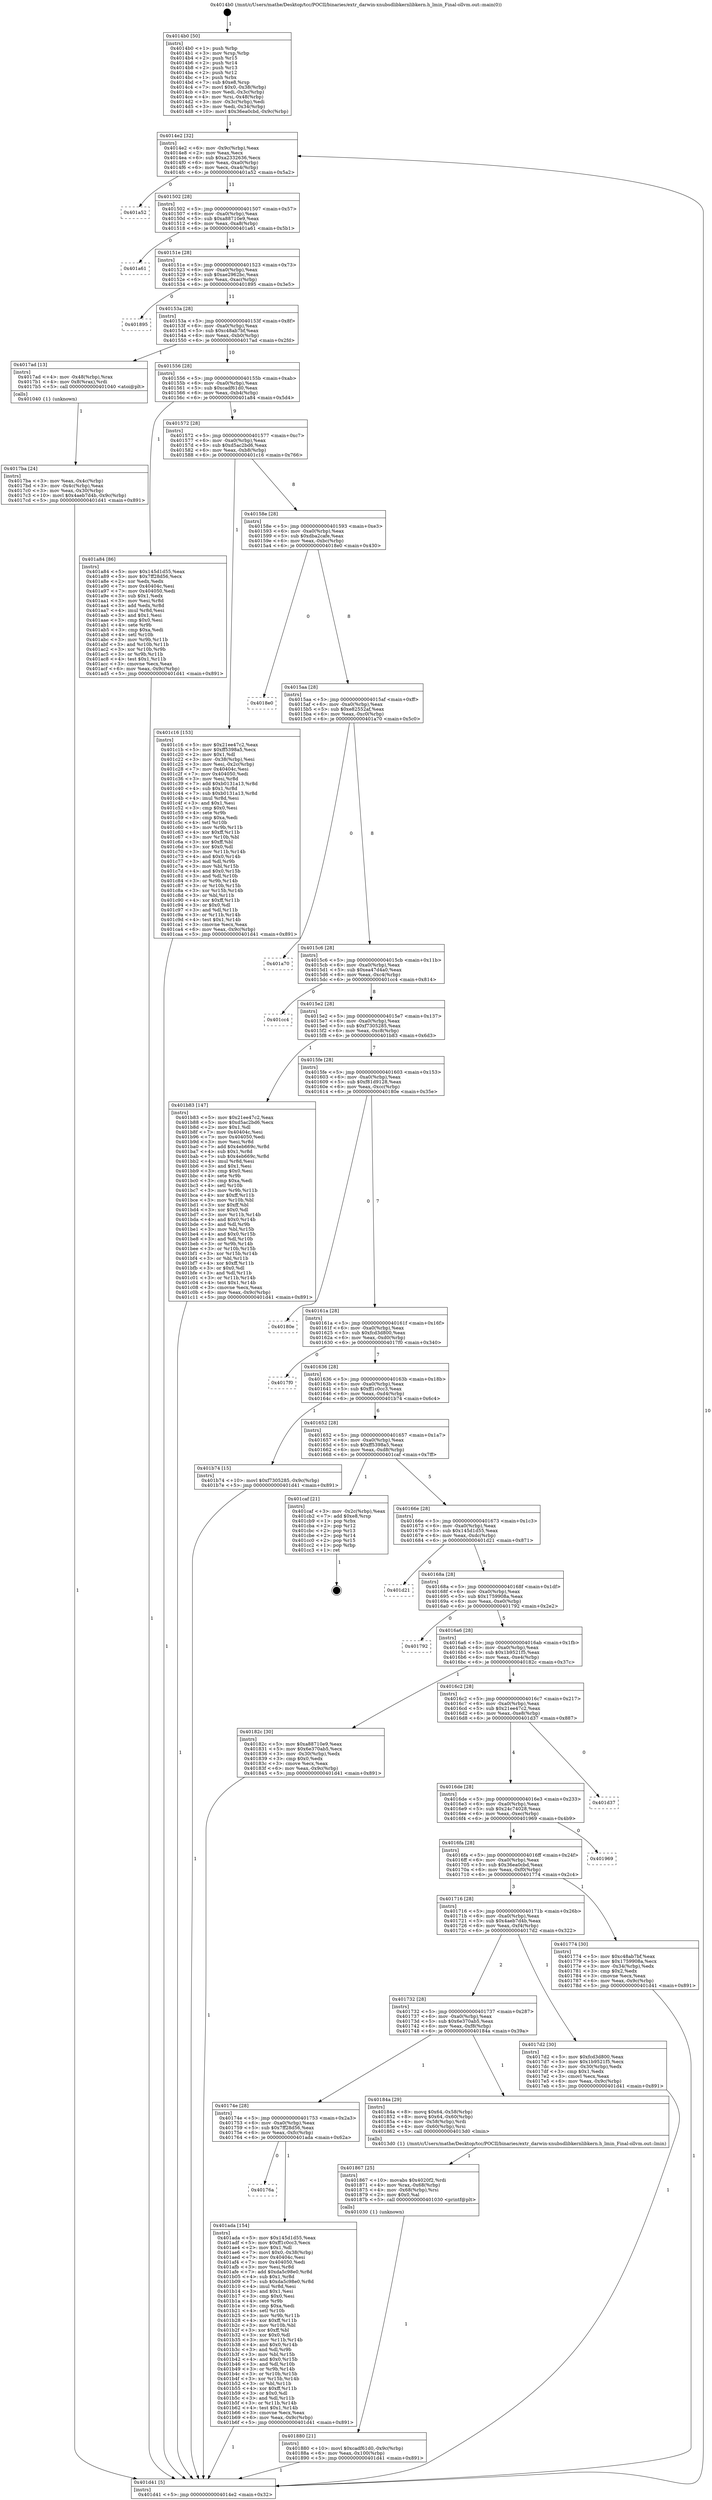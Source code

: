 digraph "0x4014b0" {
  label = "0x4014b0 (/mnt/c/Users/mathe/Desktop/tcc/POCII/binaries/extr_darwin-xnubsdlibkernlibkern.h_lmin_Final-ollvm.out::main(0))"
  labelloc = "t"
  node[shape=record]

  Entry [label="",width=0.3,height=0.3,shape=circle,fillcolor=black,style=filled]
  "0x4014e2" [label="{
     0x4014e2 [32]\l
     | [instrs]\l
     &nbsp;&nbsp;0x4014e2 \<+6\>: mov -0x9c(%rbp),%eax\l
     &nbsp;&nbsp;0x4014e8 \<+2\>: mov %eax,%ecx\l
     &nbsp;&nbsp;0x4014ea \<+6\>: sub $0xa2332636,%ecx\l
     &nbsp;&nbsp;0x4014f0 \<+6\>: mov %eax,-0xa0(%rbp)\l
     &nbsp;&nbsp;0x4014f6 \<+6\>: mov %ecx,-0xa4(%rbp)\l
     &nbsp;&nbsp;0x4014fc \<+6\>: je 0000000000401a52 \<main+0x5a2\>\l
  }"]
  "0x401a52" [label="{
     0x401a52\l
  }", style=dashed]
  "0x401502" [label="{
     0x401502 [28]\l
     | [instrs]\l
     &nbsp;&nbsp;0x401502 \<+5\>: jmp 0000000000401507 \<main+0x57\>\l
     &nbsp;&nbsp;0x401507 \<+6\>: mov -0xa0(%rbp),%eax\l
     &nbsp;&nbsp;0x40150d \<+5\>: sub $0xa88710e9,%eax\l
     &nbsp;&nbsp;0x401512 \<+6\>: mov %eax,-0xa8(%rbp)\l
     &nbsp;&nbsp;0x401518 \<+6\>: je 0000000000401a61 \<main+0x5b1\>\l
  }"]
  Exit [label="",width=0.3,height=0.3,shape=circle,fillcolor=black,style=filled,peripheries=2]
  "0x401a61" [label="{
     0x401a61\l
  }", style=dashed]
  "0x40151e" [label="{
     0x40151e [28]\l
     | [instrs]\l
     &nbsp;&nbsp;0x40151e \<+5\>: jmp 0000000000401523 \<main+0x73\>\l
     &nbsp;&nbsp;0x401523 \<+6\>: mov -0xa0(%rbp),%eax\l
     &nbsp;&nbsp;0x401529 \<+5\>: sub $0xae2962bc,%eax\l
     &nbsp;&nbsp;0x40152e \<+6\>: mov %eax,-0xac(%rbp)\l
     &nbsp;&nbsp;0x401534 \<+6\>: je 0000000000401895 \<main+0x3e5\>\l
  }"]
  "0x40176a" [label="{
     0x40176a\l
  }", style=dashed]
  "0x401895" [label="{
     0x401895\l
  }", style=dashed]
  "0x40153a" [label="{
     0x40153a [28]\l
     | [instrs]\l
     &nbsp;&nbsp;0x40153a \<+5\>: jmp 000000000040153f \<main+0x8f\>\l
     &nbsp;&nbsp;0x40153f \<+6\>: mov -0xa0(%rbp),%eax\l
     &nbsp;&nbsp;0x401545 \<+5\>: sub $0xc48ab7bf,%eax\l
     &nbsp;&nbsp;0x40154a \<+6\>: mov %eax,-0xb0(%rbp)\l
     &nbsp;&nbsp;0x401550 \<+6\>: je 00000000004017ad \<main+0x2fd\>\l
  }"]
  "0x401ada" [label="{
     0x401ada [154]\l
     | [instrs]\l
     &nbsp;&nbsp;0x401ada \<+5\>: mov $0x145d1d55,%eax\l
     &nbsp;&nbsp;0x401adf \<+5\>: mov $0xff1c0cc3,%ecx\l
     &nbsp;&nbsp;0x401ae4 \<+2\>: mov $0x1,%dl\l
     &nbsp;&nbsp;0x401ae6 \<+7\>: movl $0x0,-0x38(%rbp)\l
     &nbsp;&nbsp;0x401aed \<+7\>: mov 0x40404c,%esi\l
     &nbsp;&nbsp;0x401af4 \<+7\>: mov 0x404050,%edi\l
     &nbsp;&nbsp;0x401afb \<+3\>: mov %esi,%r8d\l
     &nbsp;&nbsp;0x401afe \<+7\>: add $0xda5c98e0,%r8d\l
     &nbsp;&nbsp;0x401b05 \<+4\>: sub $0x1,%r8d\l
     &nbsp;&nbsp;0x401b09 \<+7\>: sub $0xda5c98e0,%r8d\l
     &nbsp;&nbsp;0x401b10 \<+4\>: imul %r8d,%esi\l
     &nbsp;&nbsp;0x401b14 \<+3\>: and $0x1,%esi\l
     &nbsp;&nbsp;0x401b17 \<+3\>: cmp $0x0,%esi\l
     &nbsp;&nbsp;0x401b1a \<+4\>: sete %r9b\l
     &nbsp;&nbsp;0x401b1e \<+3\>: cmp $0xa,%edi\l
     &nbsp;&nbsp;0x401b21 \<+4\>: setl %r10b\l
     &nbsp;&nbsp;0x401b25 \<+3\>: mov %r9b,%r11b\l
     &nbsp;&nbsp;0x401b28 \<+4\>: xor $0xff,%r11b\l
     &nbsp;&nbsp;0x401b2c \<+3\>: mov %r10b,%bl\l
     &nbsp;&nbsp;0x401b2f \<+3\>: xor $0xff,%bl\l
     &nbsp;&nbsp;0x401b32 \<+3\>: xor $0x0,%dl\l
     &nbsp;&nbsp;0x401b35 \<+3\>: mov %r11b,%r14b\l
     &nbsp;&nbsp;0x401b38 \<+4\>: and $0x0,%r14b\l
     &nbsp;&nbsp;0x401b3c \<+3\>: and %dl,%r9b\l
     &nbsp;&nbsp;0x401b3f \<+3\>: mov %bl,%r15b\l
     &nbsp;&nbsp;0x401b42 \<+4\>: and $0x0,%r15b\l
     &nbsp;&nbsp;0x401b46 \<+3\>: and %dl,%r10b\l
     &nbsp;&nbsp;0x401b49 \<+3\>: or %r9b,%r14b\l
     &nbsp;&nbsp;0x401b4c \<+3\>: or %r10b,%r15b\l
     &nbsp;&nbsp;0x401b4f \<+3\>: xor %r15b,%r14b\l
     &nbsp;&nbsp;0x401b52 \<+3\>: or %bl,%r11b\l
     &nbsp;&nbsp;0x401b55 \<+4\>: xor $0xff,%r11b\l
     &nbsp;&nbsp;0x401b59 \<+3\>: or $0x0,%dl\l
     &nbsp;&nbsp;0x401b5c \<+3\>: and %dl,%r11b\l
     &nbsp;&nbsp;0x401b5f \<+3\>: or %r11b,%r14b\l
     &nbsp;&nbsp;0x401b62 \<+4\>: test $0x1,%r14b\l
     &nbsp;&nbsp;0x401b66 \<+3\>: cmovne %ecx,%eax\l
     &nbsp;&nbsp;0x401b69 \<+6\>: mov %eax,-0x9c(%rbp)\l
     &nbsp;&nbsp;0x401b6f \<+5\>: jmp 0000000000401d41 \<main+0x891\>\l
  }"]
  "0x4017ad" [label="{
     0x4017ad [13]\l
     | [instrs]\l
     &nbsp;&nbsp;0x4017ad \<+4\>: mov -0x48(%rbp),%rax\l
     &nbsp;&nbsp;0x4017b1 \<+4\>: mov 0x8(%rax),%rdi\l
     &nbsp;&nbsp;0x4017b5 \<+5\>: call 0000000000401040 \<atoi@plt\>\l
     | [calls]\l
     &nbsp;&nbsp;0x401040 \{1\} (unknown)\l
  }"]
  "0x401556" [label="{
     0x401556 [28]\l
     | [instrs]\l
     &nbsp;&nbsp;0x401556 \<+5\>: jmp 000000000040155b \<main+0xab\>\l
     &nbsp;&nbsp;0x40155b \<+6\>: mov -0xa0(%rbp),%eax\l
     &nbsp;&nbsp;0x401561 \<+5\>: sub $0xcadf61d0,%eax\l
     &nbsp;&nbsp;0x401566 \<+6\>: mov %eax,-0xb4(%rbp)\l
     &nbsp;&nbsp;0x40156c \<+6\>: je 0000000000401a84 \<main+0x5d4\>\l
  }"]
  "0x401880" [label="{
     0x401880 [21]\l
     | [instrs]\l
     &nbsp;&nbsp;0x401880 \<+10\>: movl $0xcadf61d0,-0x9c(%rbp)\l
     &nbsp;&nbsp;0x40188a \<+6\>: mov %eax,-0x100(%rbp)\l
     &nbsp;&nbsp;0x401890 \<+5\>: jmp 0000000000401d41 \<main+0x891\>\l
  }"]
  "0x401a84" [label="{
     0x401a84 [86]\l
     | [instrs]\l
     &nbsp;&nbsp;0x401a84 \<+5\>: mov $0x145d1d55,%eax\l
     &nbsp;&nbsp;0x401a89 \<+5\>: mov $0x7ff28d56,%ecx\l
     &nbsp;&nbsp;0x401a8e \<+2\>: xor %edx,%edx\l
     &nbsp;&nbsp;0x401a90 \<+7\>: mov 0x40404c,%esi\l
     &nbsp;&nbsp;0x401a97 \<+7\>: mov 0x404050,%edi\l
     &nbsp;&nbsp;0x401a9e \<+3\>: sub $0x1,%edx\l
     &nbsp;&nbsp;0x401aa1 \<+3\>: mov %esi,%r8d\l
     &nbsp;&nbsp;0x401aa4 \<+3\>: add %edx,%r8d\l
     &nbsp;&nbsp;0x401aa7 \<+4\>: imul %r8d,%esi\l
     &nbsp;&nbsp;0x401aab \<+3\>: and $0x1,%esi\l
     &nbsp;&nbsp;0x401aae \<+3\>: cmp $0x0,%esi\l
     &nbsp;&nbsp;0x401ab1 \<+4\>: sete %r9b\l
     &nbsp;&nbsp;0x401ab5 \<+3\>: cmp $0xa,%edi\l
     &nbsp;&nbsp;0x401ab8 \<+4\>: setl %r10b\l
     &nbsp;&nbsp;0x401abc \<+3\>: mov %r9b,%r11b\l
     &nbsp;&nbsp;0x401abf \<+3\>: and %r10b,%r11b\l
     &nbsp;&nbsp;0x401ac2 \<+3\>: xor %r10b,%r9b\l
     &nbsp;&nbsp;0x401ac5 \<+3\>: or %r9b,%r11b\l
     &nbsp;&nbsp;0x401ac8 \<+4\>: test $0x1,%r11b\l
     &nbsp;&nbsp;0x401acc \<+3\>: cmovne %ecx,%eax\l
     &nbsp;&nbsp;0x401acf \<+6\>: mov %eax,-0x9c(%rbp)\l
     &nbsp;&nbsp;0x401ad5 \<+5\>: jmp 0000000000401d41 \<main+0x891\>\l
  }"]
  "0x401572" [label="{
     0x401572 [28]\l
     | [instrs]\l
     &nbsp;&nbsp;0x401572 \<+5\>: jmp 0000000000401577 \<main+0xc7\>\l
     &nbsp;&nbsp;0x401577 \<+6\>: mov -0xa0(%rbp),%eax\l
     &nbsp;&nbsp;0x40157d \<+5\>: sub $0xd5ac2bd6,%eax\l
     &nbsp;&nbsp;0x401582 \<+6\>: mov %eax,-0xb8(%rbp)\l
     &nbsp;&nbsp;0x401588 \<+6\>: je 0000000000401c16 \<main+0x766\>\l
  }"]
  "0x401867" [label="{
     0x401867 [25]\l
     | [instrs]\l
     &nbsp;&nbsp;0x401867 \<+10\>: movabs $0x4020f2,%rdi\l
     &nbsp;&nbsp;0x401871 \<+4\>: mov %rax,-0x68(%rbp)\l
     &nbsp;&nbsp;0x401875 \<+4\>: mov -0x68(%rbp),%rsi\l
     &nbsp;&nbsp;0x401879 \<+2\>: mov $0x0,%al\l
     &nbsp;&nbsp;0x40187b \<+5\>: call 0000000000401030 \<printf@plt\>\l
     | [calls]\l
     &nbsp;&nbsp;0x401030 \{1\} (unknown)\l
  }"]
  "0x401c16" [label="{
     0x401c16 [153]\l
     | [instrs]\l
     &nbsp;&nbsp;0x401c16 \<+5\>: mov $0x21ee47c2,%eax\l
     &nbsp;&nbsp;0x401c1b \<+5\>: mov $0xff5398a5,%ecx\l
     &nbsp;&nbsp;0x401c20 \<+2\>: mov $0x1,%dl\l
     &nbsp;&nbsp;0x401c22 \<+3\>: mov -0x38(%rbp),%esi\l
     &nbsp;&nbsp;0x401c25 \<+3\>: mov %esi,-0x2c(%rbp)\l
     &nbsp;&nbsp;0x401c28 \<+7\>: mov 0x40404c,%esi\l
     &nbsp;&nbsp;0x401c2f \<+7\>: mov 0x404050,%edi\l
     &nbsp;&nbsp;0x401c36 \<+3\>: mov %esi,%r8d\l
     &nbsp;&nbsp;0x401c39 \<+7\>: add $0xb0131a13,%r8d\l
     &nbsp;&nbsp;0x401c40 \<+4\>: sub $0x1,%r8d\l
     &nbsp;&nbsp;0x401c44 \<+7\>: sub $0xb0131a13,%r8d\l
     &nbsp;&nbsp;0x401c4b \<+4\>: imul %r8d,%esi\l
     &nbsp;&nbsp;0x401c4f \<+3\>: and $0x1,%esi\l
     &nbsp;&nbsp;0x401c52 \<+3\>: cmp $0x0,%esi\l
     &nbsp;&nbsp;0x401c55 \<+4\>: sete %r9b\l
     &nbsp;&nbsp;0x401c59 \<+3\>: cmp $0xa,%edi\l
     &nbsp;&nbsp;0x401c5c \<+4\>: setl %r10b\l
     &nbsp;&nbsp;0x401c60 \<+3\>: mov %r9b,%r11b\l
     &nbsp;&nbsp;0x401c63 \<+4\>: xor $0xff,%r11b\l
     &nbsp;&nbsp;0x401c67 \<+3\>: mov %r10b,%bl\l
     &nbsp;&nbsp;0x401c6a \<+3\>: xor $0xff,%bl\l
     &nbsp;&nbsp;0x401c6d \<+3\>: xor $0x0,%dl\l
     &nbsp;&nbsp;0x401c70 \<+3\>: mov %r11b,%r14b\l
     &nbsp;&nbsp;0x401c73 \<+4\>: and $0x0,%r14b\l
     &nbsp;&nbsp;0x401c77 \<+3\>: and %dl,%r9b\l
     &nbsp;&nbsp;0x401c7a \<+3\>: mov %bl,%r15b\l
     &nbsp;&nbsp;0x401c7d \<+4\>: and $0x0,%r15b\l
     &nbsp;&nbsp;0x401c81 \<+3\>: and %dl,%r10b\l
     &nbsp;&nbsp;0x401c84 \<+3\>: or %r9b,%r14b\l
     &nbsp;&nbsp;0x401c87 \<+3\>: or %r10b,%r15b\l
     &nbsp;&nbsp;0x401c8a \<+3\>: xor %r15b,%r14b\l
     &nbsp;&nbsp;0x401c8d \<+3\>: or %bl,%r11b\l
     &nbsp;&nbsp;0x401c90 \<+4\>: xor $0xff,%r11b\l
     &nbsp;&nbsp;0x401c94 \<+3\>: or $0x0,%dl\l
     &nbsp;&nbsp;0x401c97 \<+3\>: and %dl,%r11b\l
     &nbsp;&nbsp;0x401c9a \<+3\>: or %r11b,%r14b\l
     &nbsp;&nbsp;0x401c9d \<+4\>: test $0x1,%r14b\l
     &nbsp;&nbsp;0x401ca1 \<+3\>: cmovne %ecx,%eax\l
     &nbsp;&nbsp;0x401ca4 \<+6\>: mov %eax,-0x9c(%rbp)\l
     &nbsp;&nbsp;0x401caa \<+5\>: jmp 0000000000401d41 \<main+0x891\>\l
  }"]
  "0x40158e" [label="{
     0x40158e [28]\l
     | [instrs]\l
     &nbsp;&nbsp;0x40158e \<+5\>: jmp 0000000000401593 \<main+0xe3\>\l
     &nbsp;&nbsp;0x401593 \<+6\>: mov -0xa0(%rbp),%eax\l
     &nbsp;&nbsp;0x401599 \<+5\>: sub $0xdba2cafe,%eax\l
     &nbsp;&nbsp;0x40159e \<+6\>: mov %eax,-0xbc(%rbp)\l
     &nbsp;&nbsp;0x4015a4 \<+6\>: je 00000000004018e0 \<main+0x430\>\l
  }"]
  "0x40174e" [label="{
     0x40174e [28]\l
     | [instrs]\l
     &nbsp;&nbsp;0x40174e \<+5\>: jmp 0000000000401753 \<main+0x2a3\>\l
     &nbsp;&nbsp;0x401753 \<+6\>: mov -0xa0(%rbp),%eax\l
     &nbsp;&nbsp;0x401759 \<+5\>: sub $0x7ff28d56,%eax\l
     &nbsp;&nbsp;0x40175e \<+6\>: mov %eax,-0xfc(%rbp)\l
     &nbsp;&nbsp;0x401764 \<+6\>: je 0000000000401ada \<main+0x62a\>\l
  }"]
  "0x4018e0" [label="{
     0x4018e0\l
  }", style=dashed]
  "0x4015aa" [label="{
     0x4015aa [28]\l
     | [instrs]\l
     &nbsp;&nbsp;0x4015aa \<+5\>: jmp 00000000004015af \<main+0xff\>\l
     &nbsp;&nbsp;0x4015af \<+6\>: mov -0xa0(%rbp),%eax\l
     &nbsp;&nbsp;0x4015b5 \<+5\>: sub $0xe82552af,%eax\l
     &nbsp;&nbsp;0x4015ba \<+6\>: mov %eax,-0xc0(%rbp)\l
     &nbsp;&nbsp;0x4015c0 \<+6\>: je 0000000000401a70 \<main+0x5c0\>\l
  }"]
  "0x40184a" [label="{
     0x40184a [29]\l
     | [instrs]\l
     &nbsp;&nbsp;0x40184a \<+8\>: movq $0x64,-0x58(%rbp)\l
     &nbsp;&nbsp;0x401852 \<+8\>: movq $0x64,-0x60(%rbp)\l
     &nbsp;&nbsp;0x40185a \<+4\>: mov -0x58(%rbp),%rdi\l
     &nbsp;&nbsp;0x40185e \<+4\>: mov -0x60(%rbp),%rsi\l
     &nbsp;&nbsp;0x401862 \<+5\>: call 00000000004013d0 \<lmin\>\l
     | [calls]\l
     &nbsp;&nbsp;0x4013d0 \{1\} (/mnt/c/Users/mathe/Desktop/tcc/POCII/binaries/extr_darwin-xnubsdlibkernlibkern.h_lmin_Final-ollvm.out::lmin)\l
  }"]
  "0x401a70" [label="{
     0x401a70\l
  }", style=dashed]
  "0x4015c6" [label="{
     0x4015c6 [28]\l
     | [instrs]\l
     &nbsp;&nbsp;0x4015c6 \<+5\>: jmp 00000000004015cb \<main+0x11b\>\l
     &nbsp;&nbsp;0x4015cb \<+6\>: mov -0xa0(%rbp),%eax\l
     &nbsp;&nbsp;0x4015d1 \<+5\>: sub $0xea47d4a0,%eax\l
     &nbsp;&nbsp;0x4015d6 \<+6\>: mov %eax,-0xc4(%rbp)\l
     &nbsp;&nbsp;0x4015dc \<+6\>: je 0000000000401cc4 \<main+0x814\>\l
  }"]
  "0x401732" [label="{
     0x401732 [28]\l
     | [instrs]\l
     &nbsp;&nbsp;0x401732 \<+5\>: jmp 0000000000401737 \<main+0x287\>\l
     &nbsp;&nbsp;0x401737 \<+6\>: mov -0xa0(%rbp),%eax\l
     &nbsp;&nbsp;0x40173d \<+5\>: sub $0x6e370ab5,%eax\l
     &nbsp;&nbsp;0x401742 \<+6\>: mov %eax,-0xf8(%rbp)\l
     &nbsp;&nbsp;0x401748 \<+6\>: je 000000000040184a \<main+0x39a\>\l
  }"]
  "0x401cc4" [label="{
     0x401cc4\l
  }", style=dashed]
  "0x4015e2" [label="{
     0x4015e2 [28]\l
     | [instrs]\l
     &nbsp;&nbsp;0x4015e2 \<+5\>: jmp 00000000004015e7 \<main+0x137\>\l
     &nbsp;&nbsp;0x4015e7 \<+6\>: mov -0xa0(%rbp),%eax\l
     &nbsp;&nbsp;0x4015ed \<+5\>: sub $0xf7305285,%eax\l
     &nbsp;&nbsp;0x4015f2 \<+6\>: mov %eax,-0xc8(%rbp)\l
     &nbsp;&nbsp;0x4015f8 \<+6\>: je 0000000000401b83 \<main+0x6d3\>\l
  }"]
  "0x4017d2" [label="{
     0x4017d2 [30]\l
     | [instrs]\l
     &nbsp;&nbsp;0x4017d2 \<+5\>: mov $0xfcd3d800,%eax\l
     &nbsp;&nbsp;0x4017d7 \<+5\>: mov $0x1b9521f5,%ecx\l
     &nbsp;&nbsp;0x4017dc \<+3\>: mov -0x30(%rbp),%edx\l
     &nbsp;&nbsp;0x4017df \<+3\>: cmp $0x1,%edx\l
     &nbsp;&nbsp;0x4017e2 \<+3\>: cmovl %ecx,%eax\l
     &nbsp;&nbsp;0x4017e5 \<+6\>: mov %eax,-0x9c(%rbp)\l
     &nbsp;&nbsp;0x4017eb \<+5\>: jmp 0000000000401d41 \<main+0x891\>\l
  }"]
  "0x401b83" [label="{
     0x401b83 [147]\l
     | [instrs]\l
     &nbsp;&nbsp;0x401b83 \<+5\>: mov $0x21ee47c2,%eax\l
     &nbsp;&nbsp;0x401b88 \<+5\>: mov $0xd5ac2bd6,%ecx\l
     &nbsp;&nbsp;0x401b8d \<+2\>: mov $0x1,%dl\l
     &nbsp;&nbsp;0x401b8f \<+7\>: mov 0x40404c,%esi\l
     &nbsp;&nbsp;0x401b96 \<+7\>: mov 0x404050,%edi\l
     &nbsp;&nbsp;0x401b9d \<+3\>: mov %esi,%r8d\l
     &nbsp;&nbsp;0x401ba0 \<+7\>: add $0x4eb669c,%r8d\l
     &nbsp;&nbsp;0x401ba7 \<+4\>: sub $0x1,%r8d\l
     &nbsp;&nbsp;0x401bab \<+7\>: sub $0x4eb669c,%r8d\l
     &nbsp;&nbsp;0x401bb2 \<+4\>: imul %r8d,%esi\l
     &nbsp;&nbsp;0x401bb6 \<+3\>: and $0x1,%esi\l
     &nbsp;&nbsp;0x401bb9 \<+3\>: cmp $0x0,%esi\l
     &nbsp;&nbsp;0x401bbc \<+4\>: sete %r9b\l
     &nbsp;&nbsp;0x401bc0 \<+3\>: cmp $0xa,%edi\l
     &nbsp;&nbsp;0x401bc3 \<+4\>: setl %r10b\l
     &nbsp;&nbsp;0x401bc7 \<+3\>: mov %r9b,%r11b\l
     &nbsp;&nbsp;0x401bca \<+4\>: xor $0xff,%r11b\l
     &nbsp;&nbsp;0x401bce \<+3\>: mov %r10b,%bl\l
     &nbsp;&nbsp;0x401bd1 \<+3\>: xor $0xff,%bl\l
     &nbsp;&nbsp;0x401bd4 \<+3\>: xor $0x0,%dl\l
     &nbsp;&nbsp;0x401bd7 \<+3\>: mov %r11b,%r14b\l
     &nbsp;&nbsp;0x401bda \<+4\>: and $0x0,%r14b\l
     &nbsp;&nbsp;0x401bde \<+3\>: and %dl,%r9b\l
     &nbsp;&nbsp;0x401be1 \<+3\>: mov %bl,%r15b\l
     &nbsp;&nbsp;0x401be4 \<+4\>: and $0x0,%r15b\l
     &nbsp;&nbsp;0x401be8 \<+3\>: and %dl,%r10b\l
     &nbsp;&nbsp;0x401beb \<+3\>: or %r9b,%r14b\l
     &nbsp;&nbsp;0x401bee \<+3\>: or %r10b,%r15b\l
     &nbsp;&nbsp;0x401bf1 \<+3\>: xor %r15b,%r14b\l
     &nbsp;&nbsp;0x401bf4 \<+3\>: or %bl,%r11b\l
     &nbsp;&nbsp;0x401bf7 \<+4\>: xor $0xff,%r11b\l
     &nbsp;&nbsp;0x401bfb \<+3\>: or $0x0,%dl\l
     &nbsp;&nbsp;0x401bfe \<+3\>: and %dl,%r11b\l
     &nbsp;&nbsp;0x401c01 \<+3\>: or %r11b,%r14b\l
     &nbsp;&nbsp;0x401c04 \<+4\>: test $0x1,%r14b\l
     &nbsp;&nbsp;0x401c08 \<+3\>: cmovne %ecx,%eax\l
     &nbsp;&nbsp;0x401c0b \<+6\>: mov %eax,-0x9c(%rbp)\l
     &nbsp;&nbsp;0x401c11 \<+5\>: jmp 0000000000401d41 \<main+0x891\>\l
  }"]
  "0x4015fe" [label="{
     0x4015fe [28]\l
     | [instrs]\l
     &nbsp;&nbsp;0x4015fe \<+5\>: jmp 0000000000401603 \<main+0x153\>\l
     &nbsp;&nbsp;0x401603 \<+6\>: mov -0xa0(%rbp),%eax\l
     &nbsp;&nbsp;0x401609 \<+5\>: sub $0xf81d9128,%eax\l
     &nbsp;&nbsp;0x40160e \<+6\>: mov %eax,-0xcc(%rbp)\l
     &nbsp;&nbsp;0x401614 \<+6\>: je 000000000040180e \<main+0x35e\>\l
  }"]
  "0x4017ba" [label="{
     0x4017ba [24]\l
     | [instrs]\l
     &nbsp;&nbsp;0x4017ba \<+3\>: mov %eax,-0x4c(%rbp)\l
     &nbsp;&nbsp;0x4017bd \<+3\>: mov -0x4c(%rbp),%eax\l
     &nbsp;&nbsp;0x4017c0 \<+3\>: mov %eax,-0x30(%rbp)\l
     &nbsp;&nbsp;0x4017c3 \<+10\>: movl $0x4aeb7d4b,-0x9c(%rbp)\l
     &nbsp;&nbsp;0x4017cd \<+5\>: jmp 0000000000401d41 \<main+0x891\>\l
  }"]
  "0x40180e" [label="{
     0x40180e\l
  }", style=dashed]
  "0x40161a" [label="{
     0x40161a [28]\l
     | [instrs]\l
     &nbsp;&nbsp;0x40161a \<+5\>: jmp 000000000040161f \<main+0x16f\>\l
     &nbsp;&nbsp;0x40161f \<+6\>: mov -0xa0(%rbp),%eax\l
     &nbsp;&nbsp;0x401625 \<+5\>: sub $0xfcd3d800,%eax\l
     &nbsp;&nbsp;0x40162a \<+6\>: mov %eax,-0xd0(%rbp)\l
     &nbsp;&nbsp;0x401630 \<+6\>: je 00000000004017f0 \<main+0x340\>\l
  }"]
  "0x4014b0" [label="{
     0x4014b0 [50]\l
     | [instrs]\l
     &nbsp;&nbsp;0x4014b0 \<+1\>: push %rbp\l
     &nbsp;&nbsp;0x4014b1 \<+3\>: mov %rsp,%rbp\l
     &nbsp;&nbsp;0x4014b4 \<+2\>: push %r15\l
     &nbsp;&nbsp;0x4014b6 \<+2\>: push %r14\l
     &nbsp;&nbsp;0x4014b8 \<+2\>: push %r13\l
     &nbsp;&nbsp;0x4014ba \<+2\>: push %r12\l
     &nbsp;&nbsp;0x4014bc \<+1\>: push %rbx\l
     &nbsp;&nbsp;0x4014bd \<+7\>: sub $0xe8,%rsp\l
     &nbsp;&nbsp;0x4014c4 \<+7\>: movl $0x0,-0x38(%rbp)\l
     &nbsp;&nbsp;0x4014cb \<+3\>: mov %edi,-0x3c(%rbp)\l
     &nbsp;&nbsp;0x4014ce \<+4\>: mov %rsi,-0x48(%rbp)\l
     &nbsp;&nbsp;0x4014d2 \<+3\>: mov -0x3c(%rbp),%edi\l
     &nbsp;&nbsp;0x4014d5 \<+3\>: mov %edi,-0x34(%rbp)\l
     &nbsp;&nbsp;0x4014d8 \<+10\>: movl $0x36ea0cbd,-0x9c(%rbp)\l
  }"]
  "0x4017f0" [label="{
     0x4017f0\l
  }", style=dashed]
  "0x401636" [label="{
     0x401636 [28]\l
     | [instrs]\l
     &nbsp;&nbsp;0x401636 \<+5\>: jmp 000000000040163b \<main+0x18b\>\l
     &nbsp;&nbsp;0x40163b \<+6\>: mov -0xa0(%rbp),%eax\l
     &nbsp;&nbsp;0x401641 \<+5\>: sub $0xff1c0cc3,%eax\l
     &nbsp;&nbsp;0x401646 \<+6\>: mov %eax,-0xd4(%rbp)\l
     &nbsp;&nbsp;0x40164c \<+6\>: je 0000000000401b74 \<main+0x6c4\>\l
  }"]
  "0x401d41" [label="{
     0x401d41 [5]\l
     | [instrs]\l
     &nbsp;&nbsp;0x401d41 \<+5\>: jmp 00000000004014e2 \<main+0x32\>\l
  }"]
  "0x401b74" [label="{
     0x401b74 [15]\l
     | [instrs]\l
     &nbsp;&nbsp;0x401b74 \<+10\>: movl $0xf7305285,-0x9c(%rbp)\l
     &nbsp;&nbsp;0x401b7e \<+5\>: jmp 0000000000401d41 \<main+0x891\>\l
  }"]
  "0x401652" [label="{
     0x401652 [28]\l
     | [instrs]\l
     &nbsp;&nbsp;0x401652 \<+5\>: jmp 0000000000401657 \<main+0x1a7\>\l
     &nbsp;&nbsp;0x401657 \<+6\>: mov -0xa0(%rbp),%eax\l
     &nbsp;&nbsp;0x40165d \<+5\>: sub $0xff5398a5,%eax\l
     &nbsp;&nbsp;0x401662 \<+6\>: mov %eax,-0xd8(%rbp)\l
     &nbsp;&nbsp;0x401668 \<+6\>: je 0000000000401caf \<main+0x7ff\>\l
  }"]
  "0x401716" [label="{
     0x401716 [28]\l
     | [instrs]\l
     &nbsp;&nbsp;0x401716 \<+5\>: jmp 000000000040171b \<main+0x26b\>\l
     &nbsp;&nbsp;0x40171b \<+6\>: mov -0xa0(%rbp),%eax\l
     &nbsp;&nbsp;0x401721 \<+5\>: sub $0x4aeb7d4b,%eax\l
     &nbsp;&nbsp;0x401726 \<+6\>: mov %eax,-0xf4(%rbp)\l
     &nbsp;&nbsp;0x40172c \<+6\>: je 00000000004017d2 \<main+0x322\>\l
  }"]
  "0x401caf" [label="{
     0x401caf [21]\l
     | [instrs]\l
     &nbsp;&nbsp;0x401caf \<+3\>: mov -0x2c(%rbp),%eax\l
     &nbsp;&nbsp;0x401cb2 \<+7\>: add $0xe8,%rsp\l
     &nbsp;&nbsp;0x401cb9 \<+1\>: pop %rbx\l
     &nbsp;&nbsp;0x401cba \<+2\>: pop %r12\l
     &nbsp;&nbsp;0x401cbc \<+2\>: pop %r13\l
     &nbsp;&nbsp;0x401cbe \<+2\>: pop %r14\l
     &nbsp;&nbsp;0x401cc0 \<+2\>: pop %r15\l
     &nbsp;&nbsp;0x401cc2 \<+1\>: pop %rbp\l
     &nbsp;&nbsp;0x401cc3 \<+1\>: ret\l
  }"]
  "0x40166e" [label="{
     0x40166e [28]\l
     | [instrs]\l
     &nbsp;&nbsp;0x40166e \<+5\>: jmp 0000000000401673 \<main+0x1c3\>\l
     &nbsp;&nbsp;0x401673 \<+6\>: mov -0xa0(%rbp),%eax\l
     &nbsp;&nbsp;0x401679 \<+5\>: sub $0x145d1d55,%eax\l
     &nbsp;&nbsp;0x40167e \<+6\>: mov %eax,-0xdc(%rbp)\l
     &nbsp;&nbsp;0x401684 \<+6\>: je 0000000000401d21 \<main+0x871\>\l
  }"]
  "0x401774" [label="{
     0x401774 [30]\l
     | [instrs]\l
     &nbsp;&nbsp;0x401774 \<+5\>: mov $0xc48ab7bf,%eax\l
     &nbsp;&nbsp;0x401779 \<+5\>: mov $0x1759908a,%ecx\l
     &nbsp;&nbsp;0x40177e \<+3\>: mov -0x34(%rbp),%edx\l
     &nbsp;&nbsp;0x401781 \<+3\>: cmp $0x2,%edx\l
     &nbsp;&nbsp;0x401784 \<+3\>: cmovne %ecx,%eax\l
     &nbsp;&nbsp;0x401787 \<+6\>: mov %eax,-0x9c(%rbp)\l
     &nbsp;&nbsp;0x40178d \<+5\>: jmp 0000000000401d41 \<main+0x891\>\l
  }"]
  "0x401d21" [label="{
     0x401d21\l
  }", style=dashed]
  "0x40168a" [label="{
     0x40168a [28]\l
     | [instrs]\l
     &nbsp;&nbsp;0x40168a \<+5\>: jmp 000000000040168f \<main+0x1df\>\l
     &nbsp;&nbsp;0x40168f \<+6\>: mov -0xa0(%rbp),%eax\l
     &nbsp;&nbsp;0x401695 \<+5\>: sub $0x1759908a,%eax\l
     &nbsp;&nbsp;0x40169a \<+6\>: mov %eax,-0xe0(%rbp)\l
     &nbsp;&nbsp;0x4016a0 \<+6\>: je 0000000000401792 \<main+0x2e2\>\l
  }"]
  "0x4016fa" [label="{
     0x4016fa [28]\l
     | [instrs]\l
     &nbsp;&nbsp;0x4016fa \<+5\>: jmp 00000000004016ff \<main+0x24f\>\l
     &nbsp;&nbsp;0x4016ff \<+6\>: mov -0xa0(%rbp),%eax\l
     &nbsp;&nbsp;0x401705 \<+5\>: sub $0x36ea0cbd,%eax\l
     &nbsp;&nbsp;0x40170a \<+6\>: mov %eax,-0xf0(%rbp)\l
     &nbsp;&nbsp;0x401710 \<+6\>: je 0000000000401774 \<main+0x2c4\>\l
  }"]
  "0x401792" [label="{
     0x401792\l
  }", style=dashed]
  "0x4016a6" [label="{
     0x4016a6 [28]\l
     | [instrs]\l
     &nbsp;&nbsp;0x4016a6 \<+5\>: jmp 00000000004016ab \<main+0x1fb\>\l
     &nbsp;&nbsp;0x4016ab \<+6\>: mov -0xa0(%rbp),%eax\l
     &nbsp;&nbsp;0x4016b1 \<+5\>: sub $0x1b9521f5,%eax\l
     &nbsp;&nbsp;0x4016b6 \<+6\>: mov %eax,-0xe4(%rbp)\l
     &nbsp;&nbsp;0x4016bc \<+6\>: je 000000000040182c \<main+0x37c\>\l
  }"]
  "0x401969" [label="{
     0x401969\l
  }", style=dashed]
  "0x40182c" [label="{
     0x40182c [30]\l
     | [instrs]\l
     &nbsp;&nbsp;0x40182c \<+5\>: mov $0xa88710e9,%eax\l
     &nbsp;&nbsp;0x401831 \<+5\>: mov $0x6e370ab5,%ecx\l
     &nbsp;&nbsp;0x401836 \<+3\>: mov -0x30(%rbp),%edx\l
     &nbsp;&nbsp;0x401839 \<+3\>: cmp $0x0,%edx\l
     &nbsp;&nbsp;0x40183c \<+3\>: cmove %ecx,%eax\l
     &nbsp;&nbsp;0x40183f \<+6\>: mov %eax,-0x9c(%rbp)\l
     &nbsp;&nbsp;0x401845 \<+5\>: jmp 0000000000401d41 \<main+0x891\>\l
  }"]
  "0x4016c2" [label="{
     0x4016c2 [28]\l
     | [instrs]\l
     &nbsp;&nbsp;0x4016c2 \<+5\>: jmp 00000000004016c7 \<main+0x217\>\l
     &nbsp;&nbsp;0x4016c7 \<+6\>: mov -0xa0(%rbp),%eax\l
     &nbsp;&nbsp;0x4016cd \<+5\>: sub $0x21ee47c2,%eax\l
     &nbsp;&nbsp;0x4016d2 \<+6\>: mov %eax,-0xe8(%rbp)\l
     &nbsp;&nbsp;0x4016d8 \<+6\>: je 0000000000401d37 \<main+0x887\>\l
  }"]
  "0x4016de" [label="{
     0x4016de [28]\l
     | [instrs]\l
     &nbsp;&nbsp;0x4016de \<+5\>: jmp 00000000004016e3 \<main+0x233\>\l
     &nbsp;&nbsp;0x4016e3 \<+6\>: mov -0xa0(%rbp),%eax\l
     &nbsp;&nbsp;0x4016e9 \<+5\>: sub $0x24c74028,%eax\l
     &nbsp;&nbsp;0x4016ee \<+6\>: mov %eax,-0xec(%rbp)\l
     &nbsp;&nbsp;0x4016f4 \<+6\>: je 0000000000401969 \<main+0x4b9\>\l
  }"]
  "0x401d37" [label="{
     0x401d37\l
  }", style=dashed]
  Entry -> "0x4014b0" [label=" 1"]
  "0x4014e2" -> "0x401a52" [label=" 0"]
  "0x4014e2" -> "0x401502" [label=" 11"]
  "0x401caf" -> Exit [label=" 1"]
  "0x401502" -> "0x401a61" [label=" 0"]
  "0x401502" -> "0x40151e" [label=" 11"]
  "0x401c16" -> "0x401d41" [label=" 1"]
  "0x40151e" -> "0x401895" [label=" 0"]
  "0x40151e" -> "0x40153a" [label=" 11"]
  "0x401b83" -> "0x401d41" [label=" 1"]
  "0x40153a" -> "0x4017ad" [label=" 1"]
  "0x40153a" -> "0x401556" [label=" 10"]
  "0x401b74" -> "0x401d41" [label=" 1"]
  "0x401556" -> "0x401a84" [label=" 1"]
  "0x401556" -> "0x401572" [label=" 9"]
  "0x40174e" -> "0x40176a" [label=" 0"]
  "0x401572" -> "0x401c16" [label=" 1"]
  "0x401572" -> "0x40158e" [label=" 8"]
  "0x40174e" -> "0x401ada" [label=" 1"]
  "0x40158e" -> "0x4018e0" [label=" 0"]
  "0x40158e" -> "0x4015aa" [label=" 8"]
  "0x401ada" -> "0x401d41" [label=" 1"]
  "0x4015aa" -> "0x401a70" [label=" 0"]
  "0x4015aa" -> "0x4015c6" [label=" 8"]
  "0x401a84" -> "0x401d41" [label=" 1"]
  "0x4015c6" -> "0x401cc4" [label=" 0"]
  "0x4015c6" -> "0x4015e2" [label=" 8"]
  "0x401867" -> "0x401880" [label=" 1"]
  "0x4015e2" -> "0x401b83" [label=" 1"]
  "0x4015e2" -> "0x4015fe" [label=" 7"]
  "0x40184a" -> "0x401867" [label=" 1"]
  "0x4015fe" -> "0x40180e" [label=" 0"]
  "0x4015fe" -> "0x40161a" [label=" 7"]
  "0x401732" -> "0x40184a" [label=" 1"]
  "0x40161a" -> "0x4017f0" [label=" 0"]
  "0x40161a" -> "0x401636" [label=" 7"]
  "0x401880" -> "0x401d41" [label=" 1"]
  "0x401636" -> "0x401b74" [label=" 1"]
  "0x401636" -> "0x401652" [label=" 6"]
  "0x40182c" -> "0x401d41" [label=" 1"]
  "0x401652" -> "0x401caf" [label=" 1"]
  "0x401652" -> "0x40166e" [label=" 5"]
  "0x4017d2" -> "0x401d41" [label=" 1"]
  "0x40166e" -> "0x401d21" [label=" 0"]
  "0x40166e" -> "0x40168a" [label=" 5"]
  "0x401716" -> "0x401732" [label=" 2"]
  "0x40168a" -> "0x401792" [label=" 0"]
  "0x40168a" -> "0x4016a6" [label=" 5"]
  "0x401732" -> "0x40174e" [label=" 1"]
  "0x4016a6" -> "0x40182c" [label=" 1"]
  "0x4016a6" -> "0x4016c2" [label=" 4"]
  "0x4017ba" -> "0x401d41" [label=" 1"]
  "0x4016c2" -> "0x401d37" [label=" 0"]
  "0x4016c2" -> "0x4016de" [label=" 4"]
  "0x4017ad" -> "0x4017ba" [label=" 1"]
  "0x4016de" -> "0x401969" [label=" 0"]
  "0x4016de" -> "0x4016fa" [label=" 4"]
  "0x401716" -> "0x4017d2" [label=" 1"]
  "0x4016fa" -> "0x401774" [label=" 1"]
  "0x4016fa" -> "0x401716" [label=" 3"]
  "0x401774" -> "0x401d41" [label=" 1"]
  "0x4014b0" -> "0x4014e2" [label=" 1"]
  "0x401d41" -> "0x4014e2" [label=" 10"]
}
